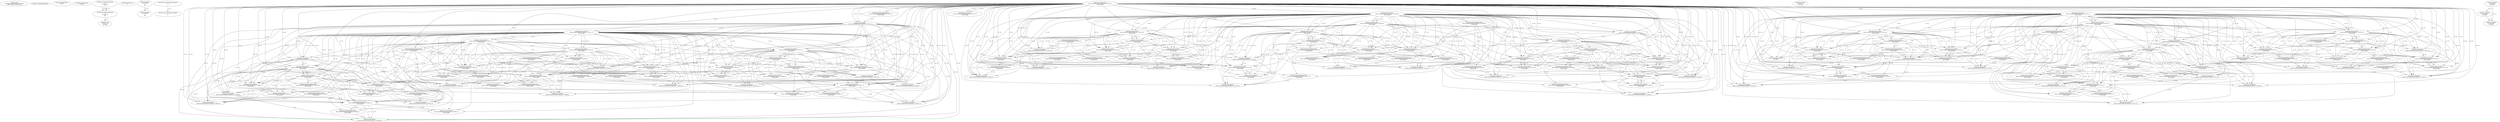 // Global SCDG with merge call
digraph {
	0 [label="4205424.main
0082cbff37497bfb74a4379ae22fba6c
<BV128 arg0_1181399_128>"]
	1 [label="0x401014.IsDebuggerPresent
"]
	2 [label="0x40102a.FindWindowA
4211832
0"]
	3 [label="0x402b86.LoadLibraryA
4214556"]
	4 [label="0x402b9a.GetModuleFileNameA
0
2147417404
260"]
	5 [label="0x403953.GetModuleFileNameA
0
2147417116
260"]
	4 -> 5 [label="(3-->3)"]
	4 -> 5 [label="(0-->0)"]
	6 [label="0x403967.strstr
2147417116
4215348"]
	5 -> 6 [label="(2-->1)"]
	7 [label="0x402bab.ExitProcess
0"]
	8 [label="0x40104b.memset
2147417092
0
292"]
	9 [label="0x401056.CreateToolhelp32Snapshot
2
0"]
	10 [label="0x401071.Process32First
retval_CreateToolhelp32Snapshot_1279702_32
2147417088"]
	11 [label="0x40108d.StrStrIA
2147417124
4211840"]
	12 [label="0x4010b9.GetHandleInformation
retval_CreateToolhelp32Snapshot_1279702_32
2147417084"]
	10 -> 12 [label="(1-->1)"]
	13 [label="0x4010cb.CloseHandle
retval_CreateToolhelp32Snapshot_1279702_32"]
	10 -> 13 [label="(1-->1)"]
	12 -> 13 [label="(1-->1)"]
	10 -> 13 [label="(0-->0)"]
	14 [label="0x40109d.Process32Next
retval_CreateToolhelp32Snapshot_1279702_32
2147417088"]
	10 -> 14 [label="(1-->1)"]
	10 -> 14 [label="(2-->2)"]
	15 [label="0x401ac4.memset
2147416764
0
292"]
	8 -> 15 [label="(3-->3)"]
	16 [label="0x401acf.CreateToolhelp32Snapshot
2
0"]
	9 -> 16 [label="(1-->1)"]
	17 [label="0x401af5.Process32First
retval_CreateToolhelp32Snapshot_1279706_32
2147416760"]
	10 -> 17 [label="(0-->0)"]
	18 [label="0x401b10.StrStrIA
2147416796
4211856"]
	19 [label="0x401b38.GetHandleInformation
retval_CreateToolhelp32Snapshot_1279706_32
2147416756"]
	17 -> 19 [label="(1-->1)"]
	20 [label="0x401b4a.CloseHandle
retval_CreateToolhelp32Snapshot_1279706_32"]
	17 -> 20 [label="(1-->1)"]
	19 -> 20 [label="(1-->1)"]
	10 -> 20 [label="(0-->0)"]
	17 -> 20 [label="(0-->0)"]
	21 [label="0x401af5.Process32First
retval_CreateToolhelp32Snapshot_1279707_32
2147416760"]
	10 -> 21 [label="(0-->0)"]
	22 [label="0x401b1c.Process32Next
retval_CreateToolhelp32Snapshot_1279707_32
2147416760"]
	21 -> 22 [label="(1-->1)"]
	21 -> 22 [label="(2-->2)"]
	23 [label="0x401af5.Process32First
retval_CreateToolhelp32Snapshot_1279713_32
2147416760"]
	21 -> 23 [label="(2-->2)"]
	22 -> 23 [label="(2-->2)"]
	10 -> 23 [label="(0-->0)"]
	21 -> 23 [label="(0-->0)"]
	24 [label="0x401b10.StrStrIA
2147416796
4211868"]
	18 -> 24 [label="(1-->1)"]
	25 [label="0x401b38.GetHandleInformation
retval_CreateToolhelp32Snapshot_1279713_32
2147416756"]
	23 -> 25 [label="(1-->1)"]
	26 [label="0x401b4a.CloseHandle
retval_CreateToolhelp32Snapshot_1279713_32"]
	23 -> 26 [label="(1-->1)"]
	25 -> 26 [label="(1-->1)"]
	10 -> 26 [label="(0-->0)"]
	21 -> 26 [label="(0-->0)"]
	23 -> 26 [label="(0-->0)"]
	27 [label="0x401b1c.Process32Next
retval_CreateToolhelp32Snapshot_1279713_32
2147416760"]
	23 -> 27 [label="(1-->1)"]
	21 -> 27 [label="(2-->2)"]
	22 -> 27 [label="(2-->2)"]
	23 -> 27 [label="(2-->2)"]
	28 [label="0x401af5.Process32First
retval_CreateToolhelp32Snapshot_1279721_32
2147416760"]
	21 -> 28 [label="(2-->2)"]
	22 -> 28 [label="(2-->2)"]
	23 -> 28 [label="(2-->2)"]
	27 -> 28 [label="(2-->2)"]
	10 -> 28 [label="(0-->0)"]
	21 -> 28 [label="(0-->0)"]
	23 -> 28 [label="(0-->0)"]
	29 [label="0x401b10.StrStrIA
2147416796
4211880"]
	18 -> 29 [label="(1-->1)"]
	24 -> 29 [label="(1-->1)"]
	30 [label="0x401b38.GetHandleInformation
retval_CreateToolhelp32Snapshot_1279721_32
2147416756"]
	28 -> 30 [label="(1-->1)"]
	25 -> 30 [label="(2-->2)"]
	31 [label="0x401af5.Process32First
retval_CreateToolhelp32Snapshot_1279723_32
2147416760"]
	21 -> 31 [label="(2-->2)"]
	22 -> 31 [label="(2-->2)"]
	23 -> 31 [label="(2-->2)"]
	27 -> 31 [label="(2-->2)"]
	10 -> 31 [label="(0-->0)"]
	21 -> 31 [label="(0-->0)"]
	23 -> 31 [label="(0-->0)"]
	26 -> 31 [label="(0-->0)"]
	32 [label="0x401b4a.CloseHandle
retval_CreateToolhelp32Snapshot_1279721_32"]
	28 -> 32 [label="(1-->1)"]
	30 -> 32 [label="(1-->1)"]
	10 -> 32 [label="(0-->0)"]
	21 -> 32 [label="(0-->0)"]
	23 -> 32 [label="(0-->0)"]
	28 -> 32 [label="(0-->0)"]
	33 [label="0x401b38.GetHandleInformation
retval_CreateToolhelp32Snapshot_1279723_32
2147416756"]
	31 -> 33 [label="(1-->1)"]
	25 -> 33 [label="(2-->2)"]
	34 [label="0x401b4a.CloseHandle
retval_CreateToolhelp32Snapshot_1279723_32"]
	31 -> 34 [label="(1-->1)"]
	33 -> 34 [label="(1-->1)"]
	10 -> 34 [label="(0-->0)"]
	21 -> 34 [label="(0-->0)"]
	23 -> 34 [label="(0-->0)"]
	26 -> 34 [label="(0-->0)"]
	31 -> 34 [label="(0-->0)"]
	35 [label="0x401af5.Process32First
retval_CreateToolhelp32Snapshot_1279720_32
2147416760"]
	21 -> 35 [label="(2-->2)"]
	22 -> 35 [label="(2-->2)"]
	23 -> 35 [label="(2-->2)"]
	27 -> 35 [label="(2-->2)"]
	10 -> 35 [label="(0-->0)"]
	21 -> 35 [label="(0-->0)"]
	23 -> 35 [label="(0-->0)"]
	36 [label="0x401b38.GetHandleInformation
retval_CreateToolhelp32Snapshot_1279720_32
2147416756"]
	35 -> 36 [label="(1-->1)"]
	37 [label="0x401b4a.CloseHandle
retval_CreateToolhelp32Snapshot_1279720_32"]
	35 -> 37 [label="(1-->1)"]
	36 -> 37 [label="(1-->1)"]
	10 -> 37 [label="(0-->0)"]
	21 -> 37 [label="(0-->0)"]
	23 -> 37 [label="(0-->0)"]
	35 -> 37 [label="(0-->0)"]
	38 [label="0x401b38.GetHandleInformation
retval_CreateToolhelp32Snapshot_1279707_32
2147416756"]
	21 -> 38 [label="(1-->1)"]
	22 -> 38 [label="(1-->1)"]
	39 [label="0x401af5.Process32First
retval_CreateToolhelp32Snapshot_1279714_32
2147416760"]
	21 -> 39 [label="(2-->2)"]
	22 -> 39 [label="(2-->2)"]
	10 -> 39 [label="(0-->0)"]
	21 -> 39 [label="(0-->0)"]
	40 [label="0x401b1c.Process32Next
retval_CreateToolhelp32Snapshot_1279714_32
2147416760"]
	39 -> 40 [label="(1-->1)"]
	21 -> 40 [label="(2-->2)"]
	22 -> 40 [label="(2-->2)"]
	39 -> 40 [label="(2-->2)"]
	41 [label="0x401af5.Process32First
retval_CreateToolhelp32Snapshot_1279730_32
2147416760"]
	21 -> 41 [label="(2-->2)"]
	22 -> 41 [label="(2-->2)"]
	39 -> 41 [label="(2-->2)"]
	40 -> 41 [label="(2-->2)"]
	10 -> 41 [label="(0-->0)"]
	21 -> 41 [label="(0-->0)"]
	39 -> 41 [label="(0-->0)"]
	42 [label="0x401104.PathFileExistsA
4211896"]
	10 -> 42 [label="(0-->0)"]
	21 -> 42 [label="(0-->0)"]
	39 -> 42 [label="(0-->0)"]
	41 -> 42 [label="(0-->0)"]
	43 [label="0x401b38.GetHandleInformation
retval_CreateToolhelp32Snapshot_1279730_32
2147416756"]
	41 -> 43 [label="(1-->1)"]
	38 -> 43 [label="(2-->2)"]
	44 [label="0x401b4a.CloseHandle
retval_CreateToolhelp32Snapshot_1279730_32"]
	41 -> 44 [label="(1-->1)"]
	43 -> 44 [label="(1-->1)"]
	10 -> 44 [label="(0-->0)"]
	21 -> 44 [label="(0-->0)"]
	39 -> 44 [label="(0-->0)"]
	41 -> 44 [label="(0-->0)"]
	45 [label="0x401b38.GetHandleInformation
retval_CreateToolhelp32Snapshot_1279714_32
2147416756"]
	39 -> 45 [label="(1-->1)"]
	40 -> 45 [label="(1-->1)"]
	38 -> 45 [label="(2-->2)"]
	46 [label="0x401af5.Process32First
retval_CreateToolhelp32Snapshot_1279732_32
2147416760"]
	21 -> 46 [label="(2-->2)"]
	22 -> 46 [label="(2-->2)"]
	39 -> 46 [label="(2-->2)"]
	40 -> 46 [label="(2-->2)"]
	10 -> 46 [label="(0-->0)"]
	21 -> 46 [label="(0-->0)"]
	39 -> 46 [label="(0-->0)"]
	47 [label="0x401b38.GetHandleInformation
retval_CreateToolhelp32Snapshot_1279732_32
2147416756"]
	46 -> 47 [label="(1-->1)"]
	38 -> 47 [label="(2-->2)"]
	45 -> 47 [label="(2-->2)"]
	48 [label="0x401b4a.CloseHandle
retval_CreateToolhelp32Snapshot_1279732_32"]
	46 -> 48 [label="(1-->1)"]
	47 -> 48 [label="(1-->1)"]
	10 -> 48 [label="(0-->0)"]
	21 -> 48 [label="(0-->0)"]
	39 -> 48 [label="(0-->0)"]
	46 -> 48 [label="(0-->0)"]
	49 [label="0x401b4a.CloseHandle
retval_CreateToolhelp32Snapshot_1279714_32"]
	39 -> 49 [label="(1-->1)"]
	40 -> 49 [label="(1-->1)"]
	45 -> 49 [label="(1-->1)"]
	10 -> 49 [label="(0-->0)"]
	21 -> 49 [label="(0-->0)"]
	39 -> 49 [label="(0-->0)"]
	50 [label="0x401af5.Process32First
retval_CreateToolhelp32Snapshot_1279735_32
2147416760"]
	21 -> 50 [label="(2-->2)"]
	22 -> 50 [label="(2-->2)"]
	39 -> 50 [label="(2-->2)"]
	40 -> 50 [label="(2-->2)"]
	10 -> 50 [label="(0-->0)"]
	21 -> 50 [label="(0-->0)"]
	39 -> 50 [label="(0-->0)"]
	49 -> 50 [label="(0-->0)"]
	51 [label="0x401b38.GetHandleInformation
retval_CreateToolhelp32Snapshot_1279735_32
2147416756"]
	50 -> 51 [label="(1-->1)"]
	38 -> 51 [label="(2-->2)"]
	45 -> 51 [label="(2-->2)"]
	52 [label="0x401b4a.CloseHandle
retval_CreateToolhelp32Snapshot_1279735_32"]
	50 -> 52 [label="(1-->1)"]
	51 -> 52 [label="(1-->1)"]
	10 -> 52 [label="(0-->0)"]
	21 -> 52 [label="(0-->0)"]
	39 -> 52 [label="(0-->0)"]
	49 -> 52 [label="(0-->0)"]
	50 -> 52 [label="(0-->0)"]
	53 [label="0x401b4a.CloseHandle
retval_CreateToolhelp32Snapshot_1279707_32"]
	21 -> 53 [label="(1-->1)"]
	22 -> 53 [label="(1-->1)"]
	38 -> 53 [label="(1-->1)"]
	10 -> 53 [label="(0-->0)"]
	21 -> 53 [label="(0-->0)"]
	54 [label="0x401af5.Process32First
retval_CreateToolhelp32Snapshot_1279717_32
2147416760"]
	21 -> 54 [label="(2-->2)"]
	22 -> 54 [label="(2-->2)"]
	10 -> 54 [label="(0-->0)"]
	21 -> 54 [label="(0-->0)"]
	53 -> 54 [label="(0-->0)"]
	55 [label="0x401b1c.Process32Next
retval_CreateToolhelp32Snapshot_1279717_32
2147416760"]
	54 -> 55 [label="(1-->1)"]
	21 -> 55 [label="(2-->2)"]
	22 -> 55 [label="(2-->2)"]
	54 -> 55 [label="(2-->2)"]
	56 [label="0x401af5.Process32First
retval_CreateToolhelp32Snapshot_1279744_32
2147416760"]
	21 -> 56 [label="(2-->2)"]
	22 -> 56 [label="(2-->2)"]
	54 -> 56 [label="(2-->2)"]
	55 -> 56 [label="(2-->2)"]
	10 -> 56 [label="(0-->0)"]
	21 -> 56 [label="(0-->0)"]
	53 -> 56 [label="(0-->0)"]
	54 -> 56 [label="(0-->0)"]
	57 [label="0x401b38.GetHandleInformation
retval_CreateToolhelp32Snapshot_1279744_32
2147416756"]
	56 -> 57 [label="(1-->1)"]
	38 -> 57 [label="(2-->2)"]
	58 [label="0x401b38.GetHandleInformation
retval_CreateToolhelp32Snapshot_1279717_32
2147416756"]
	54 -> 58 [label="(1-->1)"]
	55 -> 58 [label="(1-->1)"]
	38 -> 58 [label="(2-->2)"]
	59 [label="0x401af5.Process32First
retval_CreateToolhelp32Snapshot_1279745_32
2147416760"]
	21 -> 59 [label="(2-->2)"]
	22 -> 59 [label="(2-->2)"]
	54 -> 59 [label="(2-->2)"]
	55 -> 59 [label="(2-->2)"]
	10 -> 59 [label="(0-->0)"]
	21 -> 59 [label="(0-->0)"]
	53 -> 59 [label="(0-->0)"]
	54 -> 59 [label="(0-->0)"]
	60 [label="0x401b4a.CloseHandle
retval_CreateToolhelp32Snapshot_1279744_32"]
	56 -> 60 [label="(1-->1)"]
	57 -> 60 [label="(1-->1)"]
	10 -> 60 [label="(0-->0)"]
	21 -> 60 [label="(0-->0)"]
	53 -> 60 [label="(0-->0)"]
	54 -> 60 [label="(0-->0)"]
	56 -> 60 [label="(0-->0)"]
	61 [label="0x401b38.GetHandleInformation
retval_CreateToolhelp32Snapshot_1279745_32
2147416756"]
	59 -> 61 [label="(1-->1)"]
	38 -> 61 [label="(2-->2)"]
	58 -> 61 [label="(2-->2)"]
	62 [label="0x401b4a.CloseHandle
retval_CreateToolhelp32Snapshot_1279745_32"]
	59 -> 62 [label="(1-->1)"]
	61 -> 62 [label="(1-->1)"]
	10 -> 62 [label="(0-->0)"]
	21 -> 62 [label="(0-->0)"]
	53 -> 62 [label="(0-->0)"]
	54 -> 62 [label="(0-->0)"]
	59 -> 62 [label="(0-->0)"]
	63 [label="0x401b4a.CloseHandle
retval_CreateToolhelp32Snapshot_1279717_32"]
	54 -> 63 [label="(1-->1)"]
	55 -> 63 [label="(1-->1)"]
	58 -> 63 [label="(1-->1)"]
	10 -> 63 [label="(0-->0)"]
	21 -> 63 [label="(0-->0)"]
	53 -> 63 [label="(0-->0)"]
	54 -> 63 [label="(0-->0)"]
	64 [label="0x401af5.Process32First
retval_CreateToolhelp32Snapshot_1279747_32
2147416760"]
	21 -> 64 [label="(2-->2)"]
	22 -> 64 [label="(2-->2)"]
	54 -> 64 [label="(2-->2)"]
	55 -> 64 [label="(2-->2)"]
	10 -> 64 [label="(0-->0)"]
	21 -> 64 [label="(0-->0)"]
	53 -> 64 [label="(0-->0)"]
	54 -> 64 [label="(0-->0)"]
	63 -> 64 [label="(0-->0)"]
	65 [label="0x401b38.GetHandleInformation
retval_CreateToolhelp32Snapshot_1279747_32
2147416756"]
	64 -> 65 [label="(1-->1)"]
	38 -> 65 [label="(2-->2)"]
	58 -> 65 [label="(2-->2)"]
	66 [label="0x401b4a.CloseHandle
retval_CreateToolhelp32Snapshot_1279747_32"]
	64 -> 66 [label="(1-->1)"]
	65 -> 66 [label="(1-->1)"]
	10 -> 66 [label="(0-->0)"]
	21 -> 66 [label="(0-->0)"]
	53 -> 66 [label="(0-->0)"]
	54 -> 66 [label="(0-->0)"]
	63 -> 66 [label="(0-->0)"]
	64 -> 66 [label="(0-->0)"]
	67 [label="0x401b1c.Process32Next
retval_CreateToolhelp32Snapshot_1279706_32
2147416760"]
	17 -> 67 [label="(1-->1)"]
	17 -> 67 [label="(2-->2)"]
	68 [label="0x401af5.Process32First
retval_CreateToolhelp32Snapshot_1279754_32
2147416760"]
	17 -> 68 [label="(2-->2)"]
	67 -> 68 [label="(2-->2)"]
	10 -> 68 [label="(0-->0)"]
	17 -> 68 [label="(0-->0)"]
	69 [label="0x401b38.GetHandleInformation
retval_CreateToolhelp32Snapshot_1279754_32
2147416756"]
	68 -> 69 [label="(1-->1)"]
	70 [label="0x401b1c.Process32Next
retval_CreateToolhelp32Snapshot_1279754_32
2147416760"]
	68 -> 70 [label="(1-->1)"]
	17 -> 70 [label="(2-->2)"]
	67 -> 70 [label="(2-->2)"]
	68 -> 70 [label="(2-->2)"]
	71 [label="0x401af5.Process32First
retval_CreateToolhelp32Snapshot_1279761_32
2147416760"]
	17 -> 71 [label="(2-->2)"]
	67 -> 71 [label="(2-->2)"]
	68 -> 71 [label="(2-->2)"]
	70 -> 71 [label="(2-->2)"]
	10 -> 71 [label="(0-->0)"]
	17 -> 71 [label="(0-->0)"]
	68 -> 71 [label="(0-->0)"]
	72 [label="0x401b38.GetHandleInformation
retval_CreateToolhelp32Snapshot_1279761_32
2147416756"]
	71 -> 72 [label="(1-->1)"]
	73 [label="0x401af5.Process32First
retval_CreateToolhelp32Snapshot_1279762_32
2147416760"]
	17 -> 73 [label="(2-->2)"]
	67 -> 73 [label="(2-->2)"]
	68 -> 73 [label="(2-->2)"]
	70 -> 73 [label="(2-->2)"]
	10 -> 73 [label="(0-->0)"]
	17 -> 73 [label="(0-->0)"]
	68 -> 73 [label="(0-->0)"]
	74 [label="0x401b4a.CloseHandle
retval_CreateToolhelp32Snapshot_1279761_32"]
	71 -> 74 [label="(1-->1)"]
	72 -> 74 [label="(1-->1)"]
	10 -> 74 [label="(0-->0)"]
	17 -> 74 [label="(0-->0)"]
	68 -> 74 [label="(0-->0)"]
	71 -> 74 [label="(0-->0)"]
	75 [label="0x401b38.GetHandleInformation
retval_CreateToolhelp32Snapshot_1279762_32
2147416756"]
	73 -> 75 [label="(1-->1)"]
	69 -> 75 [label="(2-->2)"]
	76 [label="0x401b4a.CloseHandle
retval_CreateToolhelp32Snapshot_1279762_32"]
	73 -> 76 [label="(1-->1)"]
	75 -> 76 [label="(1-->1)"]
	10 -> 76 [label="(0-->0)"]
	17 -> 76 [label="(0-->0)"]
	68 -> 76 [label="(0-->0)"]
	73 -> 76 [label="(0-->0)"]
	77 [label="0x401b4a.CloseHandle
retval_CreateToolhelp32Snapshot_1279754_32"]
	68 -> 77 [label="(1-->1)"]
	69 -> 77 [label="(1-->1)"]
	70 -> 77 [label="(1-->1)"]
	10 -> 77 [label="(0-->0)"]
	17 -> 77 [label="(0-->0)"]
	68 -> 77 [label="(0-->0)"]
	78 [label="0x401af5.Process32First
retval_CreateToolhelp32Snapshot_1279764_32
2147416760"]
	17 -> 78 [label="(2-->2)"]
	67 -> 78 [label="(2-->2)"]
	68 -> 78 [label="(2-->2)"]
	70 -> 78 [label="(2-->2)"]
	10 -> 78 [label="(0-->0)"]
	17 -> 78 [label="(0-->0)"]
	68 -> 78 [label="(0-->0)"]
	77 -> 78 [label="(0-->0)"]
	79 [label="0x401b38.GetHandleInformation
retval_CreateToolhelp32Snapshot_1279764_32
2147416756"]
	78 -> 79 [label="(1-->1)"]
	69 -> 79 [label="(2-->2)"]
	80 [label="0x401b4a.CloseHandle
retval_CreateToolhelp32Snapshot_1279764_32"]
	78 -> 80 [label="(1-->1)"]
	79 -> 80 [label="(1-->1)"]
	10 -> 80 [label="(0-->0)"]
	17 -> 80 [label="(0-->0)"]
	68 -> 80 [label="(0-->0)"]
	77 -> 80 [label="(0-->0)"]
	78 -> 80 [label="(0-->0)"]
	81 [label="0x401af5.Process32First
retval_CreateToolhelp32Snapshot_1279755_32
2147416760"]
	17 -> 81 [label="(2-->2)"]
	67 -> 81 [label="(2-->2)"]
	10 -> 81 [label="(0-->0)"]
	17 -> 81 [label="(0-->0)"]
	82 [label="0x401b1c.Process32Next
retval_CreateToolhelp32Snapshot_1279755_32
2147416760"]
	81 -> 82 [label="(1-->1)"]
	17 -> 82 [label="(2-->2)"]
	67 -> 82 [label="(2-->2)"]
	81 -> 82 [label="(2-->2)"]
	83 [label="0x401af5.Process32First
retval_CreateToolhelp32Snapshot_1279770_32
2147416760"]
	17 -> 83 [label="(2-->2)"]
	67 -> 83 [label="(2-->2)"]
	81 -> 83 [label="(2-->2)"]
	82 -> 83 [label="(2-->2)"]
	10 -> 83 [label="(0-->0)"]
	17 -> 83 [label="(0-->0)"]
	81 -> 83 [label="(0-->0)"]
	84 [label="0x401b38.GetHandleInformation
retval_CreateToolhelp32Snapshot_1279770_32
2147416756"]
	83 -> 84 [label="(1-->1)"]
	19 -> 84 [label="(2-->2)"]
	85 [label="0x401b4a.CloseHandle
retval_CreateToolhelp32Snapshot_1279770_32"]
	83 -> 85 [label="(1-->1)"]
	84 -> 85 [label="(1-->1)"]
	10 -> 85 [label="(0-->0)"]
	17 -> 85 [label="(0-->0)"]
	81 -> 85 [label="(0-->0)"]
	83 -> 85 [label="(0-->0)"]
	86 [label="0x401b38.GetHandleInformation
retval_CreateToolhelp32Snapshot_1279755_32
2147416756"]
	81 -> 86 [label="(1-->1)"]
	82 -> 86 [label="(1-->1)"]
	19 -> 86 [label="(2-->2)"]
	87 [label="0x401af5.Process32First
retval_CreateToolhelp32Snapshot_1279774_32
2147416760"]
	17 -> 87 [label="(2-->2)"]
	67 -> 87 [label="(2-->2)"]
	81 -> 87 [label="(2-->2)"]
	82 -> 87 [label="(2-->2)"]
	10 -> 87 [label="(0-->0)"]
	17 -> 87 [label="(0-->0)"]
	81 -> 87 [label="(0-->0)"]
	88 [label="0x401b38.GetHandleInformation
retval_CreateToolhelp32Snapshot_1279774_32
2147416756"]
	87 -> 88 [label="(1-->1)"]
	19 -> 88 [label="(2-->2)"]
	86 -> 88 [label="(2-->2)"]
	89 [label="0x401b4a.CloseHandle
retval_CreateToolhelp32Snapshot_1279774_32"]
	87 -> 89 [label="(1-->1)"]
	88 -> 89 [label="(1-->1)"]
	10 -> 89 [label="(0-->0)"]
	17 -> 89 [label="(0-->0)"]
	81 -> 89 [label="(0-->0)"]
	87 -> 89 [label="(0-->0)"]
	90 [label="0x401b4a.CloseHandle
retval_CreateToolhelp32Snapshot_1279755_32"]
	81 -> 90 [label="(1-->1)"]
	82 -> 90 [label="(1-->1)"]
	86 -> 90 [label="(1-->1)"]
	10 -> 90 [label="(0-->0)"]
	17 -> 90 [label="(0-->0)"]
	81 -> 90 [label="(0-->0)"]
	91 [label="0x401af5.Process32First
retval_CreateToolhelp32Snapshot_1279775_32
2147416760"]
	17 -> 91 [label="(2-->2)"]
	67 -> 91 [label="(2-->2)"]
	81 -> 91 [label="(2-->2)"]
	82 -> 91 [label="(2-->2)"]
	10 -> 91 [label="(0-->0)"]
	17 -> 91 [label="(0-->0)"]
	81 -> 91 [label="(0-->0)"]
	90 -> 91 [label="(0-->0)"]
	92 [label="0x401b38.GetHandleInformation
retval_CreateToolhelp32Snapshot_1279775_32
2147416756"]
	91 -> 92 [label="(1-->1)"]
	19 -> 92 [label="(2-->2)"]
	86 -> 92 [label="(2-->2)"]
	93 [label="0x401b4a.CloseHandle
retval_CreateToolhelp32Snapshot_1279775_32"]
	91 -> 93 [label="(1-->1)"]
	92 -> 93 [label="(1-->1)"]
	10 -> 93 [label="(0-->0)"]
	17 -> 93 [label="(0-->0)"]
	81 -> 93 [label="(0-->0)"]
	90 -> 93 [label="(0-->0)"]
	91 -> 93 [label="(0-->0)"]
	94 [label="0x401af5.Process32First
retval_CreateToolhelp32Snapshot_1279757_32
2147416760"]
	17 -> 94 [label="(2-->2)"]
	67 -> 94 [label="(2-->2)"]
	10 -> 94 [label="(0-->0)"]
	17 -> 94 [label="(0-->0)"]
	20 -> 94 [label="(0-->0)"]
	95 [label="0x401b1c.Process32Next
retval_CreateToolhelp32Snapshot_1279757_32
2147416760"]
	94 -> 95 [label="(1-->1)"]
	17 -> 95 [label="(2-->2)"]
	67 -> 95 [label="(2-->2)"]
	94 -> 95 [label="(2-->2)"]
	96 [label="0x401af5.Process32First
retval_CreateToolhelp32Snapshot_1279785_32
2147416760"]
	17 -> 96 [label="(2-->2)"]
	67 -> 96 [label="(2-->2)"]
	94 -> 96 [label="(2-->2)"]
	95 -> 96 [label="(2-->2)"]
	10 -> 96 [label="(0-->0)"]
	17 -> 96 [label="(0-->0)"]
	20 -> 96 [label="(0-->0)"]
	94 -> 96 [label="(0-->0)"]
	97 [label="0x401b38.GetHandleInformation
retval_CreateToolhelp32Snapshot_1279785_32
2147416756"]
	96 -> 97 [label="(1-->1)"]
	19 -> 97 [label="(2-->2)"]
	98 [label="0x401b38.GetHandleInformation
retval_CreateToolhelp32Snapshot_1279757_32
2147416756"]
	94 -> 98 [label="(1-->1)"]
	95 -> 98 [label="(1-->1)"]
	19 -> 98 [label="(2-->2)"]
	99 [label="0x401af5.Process32First
retval_CreateToolhelp32Snapshot_1279786_32
2147416760"]
	17 -> 99 [label="(2-->2)"]
	67 -> 99 [label="(2-->2)"]
	94 -> 99 [label="(2-->2)"]
	95 -> 99 [label="(2-->2)"]
	10 -> 99 [label="(0-->0)"]
	17 -> 99 [label="(0-->0)"]
	20 -> 99 [label="(0-->0)"]
	94 -> 99 [label="(0-->0)"]
	100 [label="0x401b4a.CloseHandle
retval_CreateToolhelp32Snapshot_1279785_32"]
	96 -> 100 [label="(1-->1)"]
	97 -> 100 [label="(1-->1)"]
	10 -> 100 [label="(0-->0)"]
	17 -> 100 [label="(0-->0)"]
	20 -> 100 [label="(0-->0)"]
	94 -> 100 [label="(0-->0)"]
	96 -> 100 [label="(0-->0)"]
	101 [label="0x401b38.GetHandleInformation
retval_CreateToolhelp32Snapshot_1279786_32
2147416756"]
	99 -> 101 [label="(1-->1)"]
	19 -> 101 [label="(2-->2)"]
	98 -> 101 [label="(2-->2)"]
	102 [label="0x401b4a.CloseHandle
retval_CreateToolhelp32Snapshot_1279786_32"]
	99 -> 102 [label="(1-->1)"]
	101 -> 102 [label="(1-->1)"]
	10 -> 102 [label="(0-->0)"]
	17 -> 102 [label="(0-->0)"]
	20 -> 102 [label="(0-->0)"]
	94 -> 102 [label="(0-->0)"]
	99 -> 102 [label="(0-->0)"]
	103 [label="0x401b4a.CloseHandle
retval_CreateToolhelp32Snapshot_1279757_32"]
	94 -> 103 [label="(1-->1)"]
	95 -> 103 [label="(1-->1)"]
	98 -> 103 [label="(1-->1)"]
	10 -> 103 [label="(0-->0)"]
	17 -> 103 [label="(0-->0)"]
	20 -> 103 [label="(0-->0)"]
	94 -> 103 [label="(0-->0)"]
	104 [label="0x401af5.Process32First
retval_CreateToolhelp32Snapshot_1279788_32
2147416760"]
	17 -> 104 [label="(2-->2)"]
	67 -> 104 [label="(2-->2)"]
	94 -> 104 [label="(2-->2)"]
	95 -> 104 [label="(2-->2)"]
	10 -> 104 [label="(0-->0)"]
	17 -> 104 [label="(0-->0)"]
	20 -> 104 [label="(0-->0)"]
	94 -> 104 [label="(0-->0)"]
	103 -> 104 [label="(0-->0)"]
	105 [label="0x401b38.GetHandleInformation
retval_CreateToolhelp32Snapshot_1279788_32
2147416756"]
	104 -> 105 [label="(1-->1)"]
	19 -> 105 [label="(2-->2)"]
	98 -> 105 [label="(2-->2)"]
	106 [label="0x401b4a.CloseHandle
retval_CreateToolhelp32Snapshot_1279788_32"]
	104 -> 106 [label="(1-->1)"]
	105 -> 106 [label="(1-->1)"]
	10 -> 106 [label="(0-->0)"]
	17 -> 106 [label="(0-->0)"]
	20 -> 106 [label="(0-->0)"]
	94 -> 106 [label="(0-->0)"]
	103 -> 106 [label="(0-->0)"]
	104 -> 106 [label="(0-->0)"]
	107 [label="0x401af5.Process32First
retval_CreateToolhelp32Snapshot_1279711_32
2147416760"]
	10 -> 107 [label="(0-->0)"]
	13 -> 107 [label="(0-->0)"]
	108 [label="0x401b1c.Process32Next
retval_CreateToolhelp32Snapshot_1279711_32
2147416760"]
	107 -> 108 [label="(1-->1)"]
	107 -> 108 [label="(2-->2)"]
	109 [label="0x401af5.Process32First
retval_CreateToolhelp32Snapshot_1279795_32
2147416760"]
	107 -> 109 [label="(2-->2)"]
	108 -> 109 [label="(2-->2)"]
	10 -> 109 [label="(0-->0)"]
	13 -> 109 [label="(0-->0)"]
	107 -> 109 [label="(0-->0)"]
	110 [label="0x401b38.GetHandleInformation
retval_CreateToolhelp32Snapshot_1279795_32
2147416756"]
	109 -> 110 [label="(1-->1)"]
	111 [label="0x401b1c.Process32Next
retval_CreateToolhelp32Snapshot_1279795_32
2147416760"]
	109 -> 111 [label="(1-->1)"]
	107 -> 111 [label="(2-->2)"]
	108 -> 111 [label="(2-->2)"]
	109 -> 111 [label="(2-->2)"]
	112 [label="0x401af5.Process32First
retval_CreateToolhelp32Snapshot_1279803_32
2147416760"]
	107 -> 112 [label="(2-->2)"]
	108 -> 112 [label="(2-->2)"]
	109 -> 112 [label="(2-->2)"]
	111 -> 112 [label="(2-->2)"]
	10 -> 112 [label="(0-->0)"]
	13 -> 112 [label="(0-->0)"]
	107 -> 112 [label="(0-->0)"]
	109 -> 112 [label="(0-->0)"]
	113 [label="0x401b38.GetHandleInformation
retval_CreateToolhelp32Snapshot_1279803_32
2147416756"]
	112 -> 113 [label="(1-->1)"]
	114 [label="0x401af5.Process32First
retval_CreateToolhelp32Snapshot_1279804_32
2147416760"]
	107 -> 114 [label="(2-->2)"]
	108 -> 114 [label="(2-->2)"]
	109 -> 114 [label="(2-->2)"]
	111 -> 114 [label="(2-->2)"]
	10 -> 114 [label="(0-->0)"]
	13 -> 114 [label="(0-->0)"]
	107 -> 114 [label="(0-->0)"]
	109 -> 114 [label="(0-->0)"]
	115 [label="0x401b4a.CloseHandle
retval_CreateToolhelp32Snapshot_1279803_32"]
	112 -> 115 [label="(1-->1)"]
	113 -> 115 [label="(1-->1)"]
	10 -> 115 [label="(0-->0)"]
	13 -> 115 [label="(0-->0)"]
	107 -> 115 [label="(0-->0)"]
	109 -> 115 [label="(0-->0)"]
	112 -> 115 [label="(0-->0)"]
	116 [label="0x401b38.GetHandleInformation
retval_CreateToolhelp32Snapshot_1279804_32
2147416756"]
	114 -> 116 [label="(1-->1)"]
	110 -> 116 [label="(2-->2)"]
	117 [label="0x401b4a.CloseHandle
retval_CreateToolhelp32Snapshot_1279804_32"]
	114 -> 117 [label="(1-->1)"]
	116 -> 117 [label="(1-->1)"]
	10 -> 117 [label="(0-->0)"]
	13 -> 117 [label="(0-->0)"]
	107 -> 117 [label="(0-->0)"]
	109 -> 117 [label="(0-->0)"]
	114 -> 117 [label="(0-->0)"]
	118 [label="0x401b4a.CloseHandle
retval_CreateToolhelp32Snapshot_1279795_32"]
	109 -> 118 [label="(1-->1)"]
	110 -> 118 [label="(1-->1)"]
	111 -> 118 [label="(1-->1)"]
	10 -> 118 [label="(0-->0)"]
	13 -> 118 [label="(0-->0)"]
	107 -> 118 [label="(0-->0)"]
	109 -> 118 [label="(0-->0)"]
	119 [label="0x401af5.Process32First
retval_CreateToolhelp32Snapshot_1279806_32
2147416760"]
	107 -> 119 [label="(2-->2)"]
	108 -> 119 [label="(2-->2)"]
	109 -> 119 [label="(2-->2)"]
	111 -> 119 [label="(2-->2)"]
	10 -> 119 [label="(0-->0)"]
	13 -> 119 [label="(0-->0)"]
	107 -> 119 [label="(0-->0)"]
	109 -> 119 [label="(0-->0)"]
	118 -> 119 [label="(0-->0)"]
	120 [label="0x401b38.GetHandleInformation
retval_CreateToolhelp32Snapshot_1279806_32
2147416756"]
	119 -> 120 [label="(1-->1)"]
	110 -> 120 [label="(2-->2)"]
	121 [label="0x401b4a.CloseHandle
retval_CreateToolhelp32Snapshot_1279806_32"]
	119 -> 121 [label="(1-->1)"]
	120 -> 121 [label="(1-->1)"]
	10 -> 121 [label="(0-->0)"]
	13 -> 121 [label="(0-->0)"]
	107 -> 121 [label="(0-->0)"]
	109 -> 121 [label="(0-->0)"]
	118 -> 121 [label="(0-->0)"]
	119 -> 121 [label="(0-->0)"]
	122 [label="0x401b38.GetHandleInformation
retval_CreateToolhelp32Snapshot_1279711_32
2147416756"]
	107 -> 122 [label="(1-->1)"]
	108 -> 122 [label="(1-->1)"]
	123 [label="0x401af5.Process32First
retval_CreateToolhelp32Snapshot_1279797_32
2147416760"]
	107 -> 123 [label="(2-->2)"]
	108 -> 123 [label="(2-->2)"]
	10 -> 123 [label="(0-->0)"]
	13 -> 123 [label="(0-->0)"]
	107 -> 123 [label="(0-->0)"]
	124 [label="0x401b1c.Process32Next
retval_CreateToolhelp32Snapshot_1279797_32
2147416760"]
	123 -> 124 [label="(1-->1)"]
	107 -> 124 [label="(2-->2)"]
	108 -> 124 [label="(2-->2)"]
	123 -> 124 [label="(2-->2)"]
	125 [label="0x401af5.Process32First
retval_CreateToolhelp32Snapshot_1279812_32
2147416760"]
	107 -> 125 [label="(2-->2)"]
	108 -> 125 [label="(2-->2)"]
	123 -> 125 [label="(2-->2)"]
	124 -> 125 [label="(2-->2)"]
	10 -> 125 [label="(0-->0)"]
	13 -> 125 [label="(0-->0)"]
	107 -> 125 [label="(0-->0)"]
	123 -> 125 [label="(0-->0)"]
	126 [label="0x401b38.GetHandleInformation
retval_CreateToolhelp32Snapshot_1279812_32
2147416756"]
	125 -> 126 [label="(1-->1)"]
	122 -> 126 [label="(2-->2)"]
	127 [label="0x401b4a.CloseHandle
retval_CreateToolhelp32Snapshot_1279812_32"]
	125 -> 127 [label="(1-->1)"]
	126 -> 127 [label="(1-->1)"]
	10 -> 127 [label="(0-->0)"]
	13 -> 127 [label="(0-->0)"]
	107 -> 127 [label="(0-->0)"]
	123 -> 127 [label="(0-->0)"]
	125 -> 127 [label="(0-->0)"]
	128 [label="0x401b38.GetHandleInformation
retval_CreateToolhelp32Snapshot_1279797_32
2147416756"]
	123 -> 128 [label="(1-->1)"]
	124 -> 128 [label="(1-->1)"]
	122 -> 128 [label="(2-->2)"]
	129 [label="0x401af5.Process32First
retval_CreateToolhelp32Snapshot_1279816_32
2147416760"]
	107 -> 129 [label="(2-->2)"]
	108 -> 129 [label="(2-->2)"]
	123 -> 129 [label="(2-->2)"]
	124 -> 129 [label="(2-->2)"]
	10 -> 129 [label="(0-->0)"]
	13 -> 129 [label="(0-->0)"]
	107 -> 129 [label="(0-->0)"]
	123 -> 129 [label="(0-->0)"]
	130 [label="0x401b38.GetHandleInformation
retval_CreateToolhelp32Snapshot_1279816_32
2147416756"]
	129 -> 130 [label="(1-->1)"]
	122 -> 130 [label="(2-->2)"]
	128 -> 130 [label="(2-->2)"]
	131 [label="0x401b4a.CloseHandle
retval_CreateToolhelp32Snapshot_1279816_32"]
	129 -> 131 [label="(1-->1)"]
	130 -> 131 [label="(1-->1)"]
	10 -> 131 [label="(0-->0)"]
	13 -> 131 [label="(0-->0)"]
	107 -> 131 [label="(0-->0)"]
	123 -> 131 [label="(0-->0)"]
	129 -> 131 [label="(0-->0)"]
	132 [label="0x401b4a.CloseHandle
retval_CreateToolhelp32Snapshot_1279797_32"]
	123 -> 132 [label="(1-->1)"]
	124 -> 132 [label="(1-->1)"]
	128 -> 132 [label="(1-->1)"]
	10 -> 132 [label="(0-->0)"]
	13 -> 132 [label="(0-->0)"]
	107 -> 132 [label="(0-->0)"]
	123 -> 132 [label="(0-->0)"]
	133 [label="0x401af5.Process32First
retval_CreateToolhelp32Snapshot_1279817_32
2147416760"]
	107 -> 133 [label="(2-->2)"]
	108 -> 133 [label="(2-->2)"]
	123 -> 133 [label="(2-->2)"]
	124 -> 133 [label="(2-->2)"]
	10 -> 133 [label="(0-->0)"]
	13 -> 133 [label="(0-->0)"]
	107 -> 133 [label="(0-->0)"]
	123 -> 133 [label="(0-->0)"]
	132 -> 133 [label="(0-->0)"]
	134 [label="0x401b38.GetHandleInformation
retval_CreateToolhelp32Snapshot_1279817_32
2147416756"]
	133 -> 134 [label="(1-->1)"]
	122 -> 134 [label="(2-->2)"]
	128 -> 134 [label="(2-->2)"]
	135 [label="0x401b4a.CloseHandle
retval_CreateToolhelp32Snapshot_1279817_32"]
	133 -> 135 [label="(1-->1)"]
	134 -> 135 [label="(1-->1)"]
	10 -> 135 [label="(0-->0)"]
	13 -> 135 [label="(0-->0)"]
	107 -> 135 [label="(0-->0)"]
	123 -> 135 [label="(0-->0)"]
	132 -> 135 [label="(0-->0)"]
	133 -> 135 [label="(0-->0)"]
	136 [label="0x401b4a.CloseHandle
retval_CreateToolhelp32Snapshot_1279711_32"]
	107 -> 136 [label="(1-->1)"]
	108 -> 136 [label="(1-->1)"]
	122 -> 136 [label="(1-->1)"]
	10 -> 136 [label="(0-->0)"]
	13 -> 136 [label="(0-->0)"]
	107 -> 136 [label="(0-->0)"]
	137 [label="0x401af5.Process32First
retval_CreateToolhelp32Snapshot_1279799_32
2147416760"]
	107 -> 137 [label="(2-->2)"]
	108 -> 137 [label="(2-->2)"]
	10 -> 137 [label="(0-->0)"]
	13 -> 137 [label="(0-->0)"]
	107 -> 137 [label="(0-->0)"]
	136 -> 137 [label="(0-->0)"]
	138 [label="0x401b1c.Process32Next
retval_CreateToolhelp32Snapshot_1279799_32
2147416760"]
	137 -> 138 [label="(1-->1)"]
	107 -> 138 [label="(2-->2)"]
	108 -> 138 [label="(2-->2)"]
	137 -> 138 [label="(2-->2)"]
	139 [label="0x401af5.Process32First
retval_CreateToolhelp32Snapshot_1279826_32
2147416760"]
	107 -> 139 [label="(2-->2)"]
	108 -> 139 [label="(2-->2)"]
	137 -> 139 [label="(2-->2)"]
	138 -> 139 [label="(2-->2)"]
	10 -> 139 [label="(0-->0)"]
	13 -> 139 [label="(0-->0)"]
	107 -> 139 [label="(0-->0)"]
	136 -> 139 [label="(0-->0)"]
	137 -> 139 [label="(0-->0)"]
	140 [label="0x401b38.GetHandleInformation
retval_CreateToolhelp32Snapshot_1279826_32
2147416756"]
	139 -> 140 [label="(1-->1)"]
	122 -> 140 [label="(2-->2)"]
	141 [label="0x401b38.GetHandleInformation
retval_CreateToolhelp32Snapshot_1279799_32
2147416756"]
	137 -> 141 [label="(1-->1)"]
	138 -> 141 [label="(1-->1)"]
	122 -> 141 [label="(2-->2)"]
	142 [label="0x401af5.Process32First
retval_CreateToolhelp32Snapshot_1279827_32
2147416760"]
	107 -> 142 [label="(2-->2)"]
	108 -> 142 [label="(2-->2)"]
	137 -> 142 [label="(2-->2)"]
	138 -> 142 [label="(2-->2)"]
	10 -> 142 [label="(0-->0)"]
	13 -> 142 [label="(0-->0)"]
	107 -> 142 [label="(0-->0)"]
	136 -> 142 [label="(0-->0)"]
	137 -> 142 [label="(0-->0)"]
	143 [label="0x401b4a.CloseHandle
retval_CreateToolhelp32Snapshot_1279826_32"]
	139 -> 143 [label="(1-->1)"]
	140 -> 143 [label="(1-->1)"]
	10 -> 143 [label="(0-->0)"]
	13 -> 143 [label="(0-->0)"]
	107 -> 143 [label="(0-->0)"]
	136 -> 143 [label="(0-->0)"]
	137 -> 143 [label="(0-->0)"]
	139 -> 143 [label="(0-->0)"]
	144 [label="0x401b38.GetHandleInformation
retval_CreateToolhelp32Snapshot_1279827_32
2147416756"]
	142 -> 144 [label="(1-->1)"]
	122 -> 144 [label="(2-->2)"]
	141 -> 144 [label="(2-->2)"]
	145 [label="0x401b4a.CloseHandle
retval_CreateToolhelp32Snapshot_1279827_32"]
	142 -> 145 [label="(1-->1)"]
	144 -> 145 [label="(1-->1)"]
	10 -> 145 [label="(0-->0)"]
	13 -> 145 [label="(0-->0)"]
	107 -> 145 [label="(0-->0)"]
	136 -> 145 [label="(0-->0)"]
	137 -> 145 [label="(0-->0)"]
	142 -> 145 [label="(0-->0)"]
	146 [label="0x401b4a.CloseHandle
retval_CreateToolhelp32Snapshot_1279799_32"]
	137 -> 146 [label="(1-->1)"]
	138 -> 146 [label="(1-->1)"]
	141 -> 146 [label="(1-->1)"]
	10 -> 146 [label="(0-->0)"]
	13 -> 146 [label="(0-->0)"]
	107 -> 146 [label="(0-->0)"]
	136 -> 146 [label="(0-->0)"]
	137 -> 146 [label="(0-->0)"]
	147 [label="0x401af5.Process32First
retval_CreateToolhelp32Snapshot_1279829_32
2147416760"]
	107 -> 147 [label="(2-->2)"]
	108 -> 147 [label="(2-->2)"]
	137 -> 147 [label="(2-->2)"]
	138 -> 147 [label="(2-->2)"]
	10 -> 147 [label="(0-->0)"]
	13 -> 147 [label="(0-->0)"]
	107 -> 147 [label="(0-->0)"]
	136 -> 147 [label="(0-->0)"]
	137 -> 147 [label="(0-->0)"]
	146 -> 147 [label="(0-->0)"]
	148 [label="0x401b38.GetHandleInformation
retval_CreateToolhelp32Snapshot_1279829_32
2147416756"]
	147 -> 148 [label="(1-->1)"]
	122 -> 148 [label="(2-->2)"]
	141 -> 148 [label="(2-->2)"]
	149 [label="0x401b4a.CloseHandle
retval_CreateToolhelp32Snapshot_1279829_32"]
	147 -> 149 [label="(1-->1)"]
	148 -> 149 [label="(1-->1)"]
	10 -> 149 [label="(0-->0)"]
	13 -> 149 [label="(0-->0)"]
	107 -> 149 [label="(0-->0)"]
	136 -> 149 [label="(0-->0)"]
	137 -> 149 [label="(0-->0)"]
	146 -> 149 [label="(0-->0)"]
	147 -> 149 [label="(0-->0)"]
	150 [label="0x401b1c.Process32Next
retval_CreateToolhelp32Snapshot_1279735_32
2147416760"]
	50 -> 150 [label="(1-->1)"]
	21 -> 150 [label="(2-->2)"]
	22 -> 150 [label="(2-->2)"]
	39 -> 150 [label="(2-->2)"]
	40 -> 150 [label="(2-->2)"]
	50 -> 150 [label="(2-->2)"]
	151 [label="0x401b1c.Process32Next
retval_CreateToolhelp32Snapshot_1279723_32
2147416760"]
	31 -> 151 [label="(1-->1)"]
	21 -> 151 [label="(2-->2)"]
	22 -> 151 [label="(2-->2)"]
	23 -> 151 [label="(2-->2)"]
	27 -> 151 [label="(2-->2)"]
	31 -> 151 [label="(2-->2)"]
	152 [label="0x401b1c.Process32Next
retval_CreateToolhelp32Snapshot_1279721_32
2147416760"]
	28 -> 152 [label="(1-->1)"]
	21 -> 152 [label="(2-->2)"]
	22 -> 152 [label="(2-->2)"]
	23 -> 152 [label="(2-->2)"]
	27 -> 152 [label="(2-->2)"]
	28 -> 152 [label="(2-->2)"]
	153 [label="0x401b1c.Process32Next
retval_CreateToolhelp32Snapshot_1279732_32
2147416760"]
	46 -> 153 [label="(1-->1)"]
	21 -> 153 [label="(2-->2)"]
	22 -> 153 [label="(2-->2)"]
	39 -> 153 [label="(2-->2)"]
	40 -> 153 [label="(2-->2)"]
	46 -> 153 [label="(2-->2)"]
	154 [label="0x401b1c.Process32Next
retval_CreateToolhelp32Snapshot_1279730_32
2147416760"]
	41 -> 154 [label="(1-->1)"]
	21 -> 154 [label="(2-->2)"]
	22 -> 154 [label="(2-->2)"]
	39 -> 154 [label="(2-->2)"]
	40 -> 154 [label="(2-->2)"]
	41 -> 154 [label="(2-->2)"]
	155 [label="0x401b1c.Process32Next
retval_CreateToolhelp32Snapshot_1279720_32
2147416760"]
	35 -> 155 [label="(1-->1)"]
	21 -> 155 [label="(2-->2)"]
	22 -> 155 [label="(2-->2)"]
	23 -> 155 [label="(2-->2)"]
	27 -> 155 [label="(2-->2)"]
	35 -> 155 [label="(2-->2)"]
	156 [label="0x401b1c.Process32Next
retval_CreateToolhelp32Snapshot_1279747_32
2147416760"]
	64 -> 156 [label="(1-->1)"]
	21 -> 156 [label="(2-->2)"]
	22 -> 156 [label="(2-->2)"]
	54 -> 156 [label="(2-->2)"]
	55 -> 156 [label="(2-->2)"]
	64 -> 156 [label="(2-->2)"]
	157 [label="0x401b1c.Process32Next
retval_CreateToolhelp32Snapshot_1279745_32
2147416760"]
	59 -> 157 [label="(1-->1)"]
	21 -> 157 [label="(2-->2)"]
	22 -> 157 [label="(2-->2)"]
	54 -> 157 [label="(2-->2)"]
	55 -> 157 [label="(2-->2)"]
	59 -> 157 [label="(2-->2)"]
	158 [label="0x401b1c.Process32Next
retval_CreateToolhelp32Snapshot_1279744_32
2147416760"]
	56 -> 158 [label="(1-->1)"]
	21 -> 158 [label="(2-->2)"]
	22 -> 158 [label="(2-->2)"]
	54 -> 158 [label="(2-->2)"]
	55 -> 158 [label="(2-->2)"]
	56 -> 158 [label="(2-->2)"]
	159 [label="0x401b1c.Process32Next
retval_CreateToolhelp32Snapshot_1279770_32
2147416760"]
	83 -> 159 [label="(1-->1)"]
	17 -> 159 [label="(2-->2)"]
	67 -> 159 [label="(2-->2)"]
	81 -> 159 [label="(2-->2)"]
	82 -> 159 [label="(2-->2)"]
	83 -> 159 [label="(2-->2)"]
	160 [label="0x401b1c.Process32Next
retval_CreateToolhelp32Snapshot_1279764_32
2147416760"]
	78 -> 160 [label="(1-->1)"]
	17 -> 160 [label="(2-->2)"]
	67 -> 160 [label="(2-->2)"]
	68 -> 160 [label="(2-->2)"]
	70 -> 160 [label="(2-->2)"]
	78 -> 160 [label="(2-->2)"]
	161 [label="0x401b1c.Process32Next
retval_CreateToolhelp32Snapshot_1279762_32
2147416760"]
	73 -> 161 [label="(1-->1)"]
	17 -> 161 [label="(2-->2)"]
	67 -> 161 [label="(2-->2)"]
	68 -> 161 [label="(2-->2)"]
	70 -> 161 [label="(2-->2)"]
	73 -> 161 [label="(2-->2)"]
	162 [label="0x401b1c.Process32Next
retval_CreateToolhelp32Snapshot_1279761_32
2147416760"]
	71 -> 162 [label="(1-->1)"]
	17 -> 162 [label="(2-->2)"]
	67 -> 162 [label="(2-->2)"]
	68 -> 162 [label="(2-->2)"]
	70 -> 162 [label="(2-->2)"]
	71 -> 162 [label="(2-->2)"]
	163 [label="0x401b1c.Process32Next
retval_CreateToolhelp32Snapshot_1279786_32
2147416760"]
	99 -> 163 [label="(1-->1)"]
	17 -> 163 [label="(2-->2)"]
	67 -> 163 [label="(2-->2)"]
	94 -> 163 [label="(2-->2)"]
	95 -> 163 [label="(2-->2)"]
	99 -> 163 [label="(2-->2)"]
	164 [label="0x401b1c.Process32Next
retval_CreateToolhelp32Snapshot_1279788_32
2147416760"]
	104 -> 164 [label="(1-->1)"]
	17 -> 164 [label="(2-->2)"]
	67 -> 164 [label="(2-->2)"]
	94 -> 164 [label="(2-->2)"]
	95 -> 164 [label="(2-->2)"]
	104 -> 164 [label="(2-->2)"]
	165 [label="0x401b1c.Process32Next
retval_CreateToolhelp32Snapshot_1279775_32
2147416760"]
	91 -> 165 [label="(1-->1)"]
	17 -> 165 [label="(2-->2)"]
	67 -> 165 [label="(2-->2)"]
	81 -> 165 [label="(2-->2)"]
	82 -> 165 [label="(2-->2)"]
	91 -> 165 [label="(2-->2)"]
	166 [label="0x401b1c.Process32Next
retval_CreateToolhelp32Snapshot_1279774_32
2147416760"]
	87 -> 166 [label="(1-->1)"]
	17 -> 166 [label="(2-->2)"]
	67 -> 166 [label="(2-->2)"]
	81 -> 166 [label="(2-->2)"]
	82 -> 166 [label="(2-->2)"]
	87 -> 166 [label="(2-->2)"]
	167 [label="0x401b1c.Process32Next
retval_CreateToolhelp32Snapshot_1279785_32
2147416760"]
	96 -> 167 [label="(1-->1)"]
	17 -> 167 [label="(2-->2)"]
	67 -> 167 [label="(2-->2)"]
	94 -> 167 [label="(2-->2)"]
	95 -> 167 [label="(2-->2)"]
	96 -> 167 [label="(2-->2)"]
	168 [label="0x401b1c.Process32Next
retval_CreateToolhelp32Snapshot_1279806_32
2147416760"]
	119 -> 168 [label="(1-->1)"]
	107 -> 168 [label="(2-->2)"]
	108 -> 168 [label="(2-->2)"]
	109 -> 168 [label="(2-->2)"]
	111 -> 168 [label="(2-->2)"]
	119 -> 168 [label="(2-->2)"]
	169 [label="0x401b1c.Process32Next
retval_CreateToolhelp32Snapshot_1279804_32
2147416760"]
	114 -> 169 [label="(1-->1)"]
	107 -> 169 [label="(2-->2)"]
	108 -> 169 [label="(2-->2)"]
	109 -> 169 [label="(2-->2)"]
	111 -> 169 [label="(2-->2)"]
	114 -> 169 [label="(2-->2)"]
	170 [label="0x401b1c.Process32Next
retval_CreateToolhelp32Snapshot_1279803_32
2147416760"]
	112 -> 170 [label="(1-->1)"]
	107 -> 170 [label="(2-->2)"]
	108 -> 170 [label="(2-->2)"]
	109 -> 170 [label="(2-->2)"]
	111 -> 170 [label="(2-->2)"]
	112 -> 170 [label="(2-->2)"]
	171 [label="0x401b1c.Process32Next
retval_CreateToolhelp32Snapshot_1279817_32
2147416760"]
	133 -> 171 [label="(1-->1)"]
	107 -> 171 [label="(2-->2)"]
	108 -> 171 [label="(2-->2)"]
	123 -> 171 [label="(2-->2)"]
	124 -> 171 [label="(2-->2)"]
	133 -> 171 [label="(2-->2)"]
	172 [label="0x401b1c.Process32Next
retval_CreateToolhelp32Snapshot_1279816_32
2147416760"]
	129 -> 172 [label="(1-->1)"]
	107 -> 172 [label="(2-->2)"]
	108 -> 172 [label="(2-->2)"]
	123 -> 172 [label="(2-->2)"]
	124 -> 172 [label="(2-->2)"]
	129 -> 172 [label="(2-->2)"]
	173 [label="0x401b1c.Process32Next
retval_CreateToolhelp32Snapshot_1279812_32
2147416760"]
	125 -> 173 [label="(1-->1)"]
	107 -> 173 [label="(2-->2)"]
	108 -> 173 [label="(2-->2)"]
	123 -> 173 [label="(2-->2)"]
	124 -> 173 [label="(2-->2)"]
	125 -> 173 [label="(2-->2)"]
	174 [label="0x401b1c.Process32Next
retval_CreateToolhelp32Snapshot_1279829_32
2147416760"]
	147 -> 174 [label="(1-->1)"]
	107 -> 174 [label="(2-->2)"]
	108 -> 174 [label="(2-->2)"]
	137 -> 174 [label="(2-->2)"]
	138 -> 174 [label="(2-->2)"]
	147 -> 174 [label="(2-->2)"]
	175 [label="0x401b1c.Process32Next
retval_CreateToolhelp32Snapshot_1279827_32
2147416760"]
	142 -> 175 [label="(1-->1)"]
	107 -> 175 [label="(2-->2)"]
	108 -> 175 [label="(2-->2)"]
	137 -> 175 [label="(2-->2)"]
	138 -> 175 [label="(2-->2)"]
	142 -> 175 [label="(2-->2)"]
	176 [label="0x401b1c.Process32Next
retval_CreateToolhelp32Snapshot_1279826_32
2147416760"]
	139 -> 176 [label="(1-->1)"]
	107 -> 176 [label="(2-->2)"]
	108 -> 176 [label="(2-->2)"]
	137 -> 176 [label="(2-->2)"]
	138 -> 176 [label="(2-->2)"]
	139 -> 176 [label="(2-->2)"]
}
